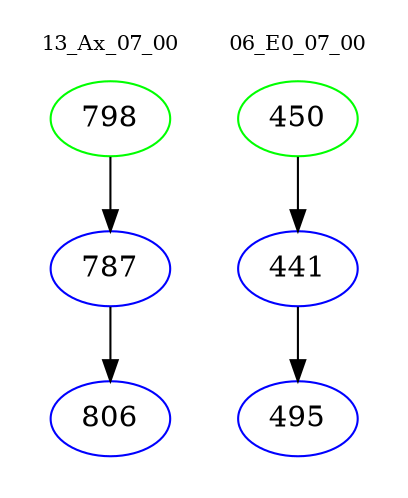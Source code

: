 digraph{
subgraph cluster_0 {
color = white
label = "13_Ax_07_00";
fontsize=10;
T0_798 [label="798", color="green"]
T0_798 -> T0_787 [color="black"]
T0_787 [label="787", color="blue"]
T0_787 -> T0_806 [color="black"]
T0_806 [label="806", color="blue"]
}
subgraph cluster_1 {
color = white
label = "06_E0_07_00";
fontsize=10;
T1_450 [label="450", color="green"]
T1_450 -> T1_441 [color="black"]
T1_441 [label="441", color="blue"]
T1_441 -> T1_495 [color="black"]
T1_495 [label="495", color="blue"]
}
}
